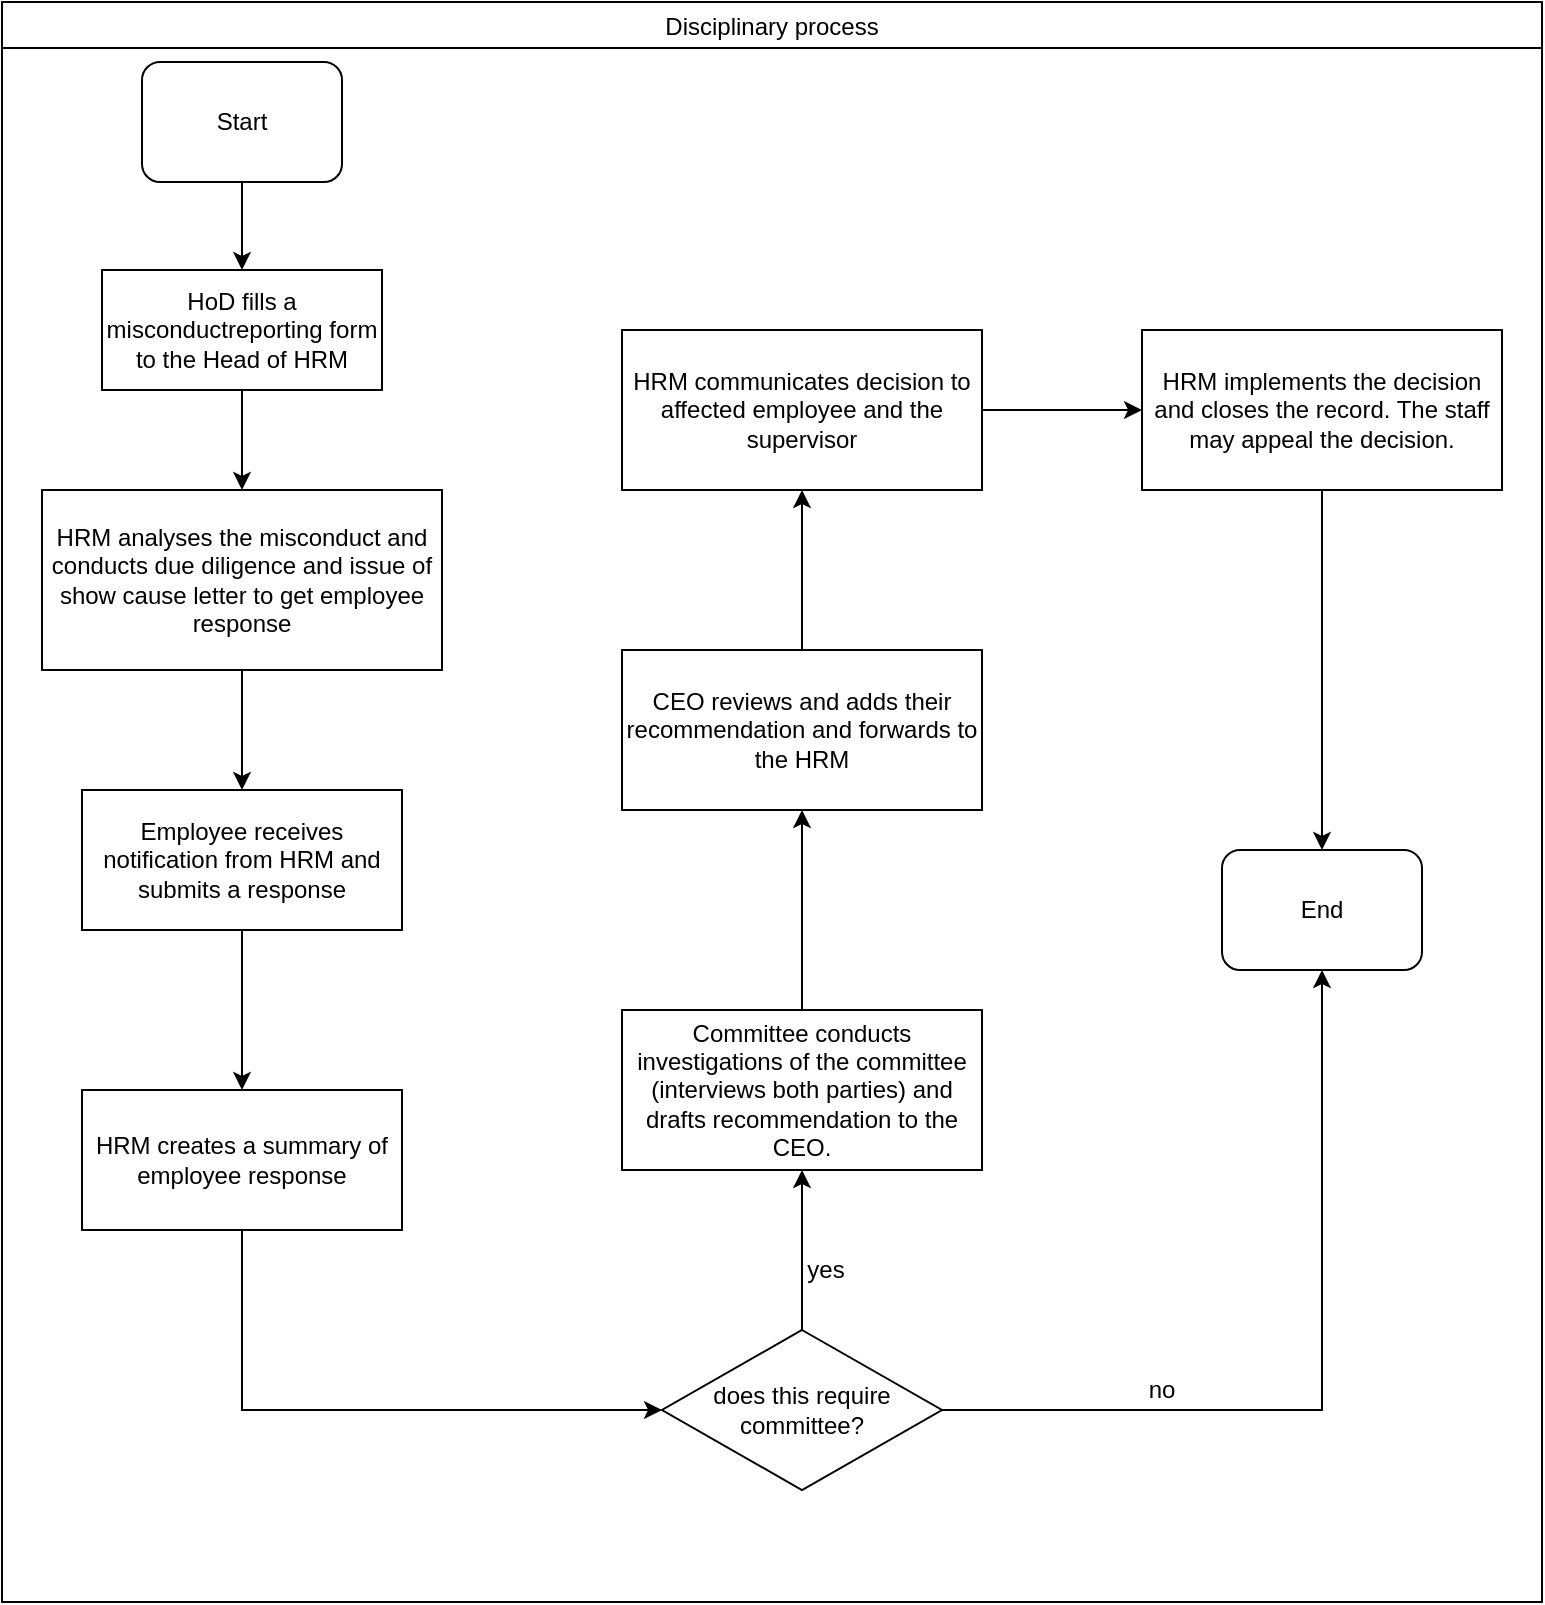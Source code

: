 <mxfile version="14.9.3" type="github">
  <diagram id="TASTO2IwIQPRZ3yuaC1y" name="Page-1">
    <mxGraphModel dx="1038" dy="508" grid="1" gridSize="10" guides="1" tooltips="1" connect="1" arrows="1" fold="1" page="1" pageScale="1" pageWidth="1169" pageHeight="827" math="0" shadow="0">
      <root>
        <mxCell id="0" />
        <mxCell id="1" parent="0" />
        <mxCell id="10CtPT5GMPp9_miOpkNc-1" value="Disciplinary process" style="swimlane;fontStyle=0" parent="1" vertex="1">
          <mxGeometry x="20" y="20" width="770" height="800" as="geometry" />
        </mxCell>
        <mxCell id="xIYCeV5YSEmEcGGHacvK-1" value="Start" style="rounded=1;whiteSpace=wrap;html=1;" vertex="1" parent="10CtPT5GMPp9_miOpkNc-1">
          <mxGeometry x="70" y="30" width="100" height="60" as="geometry" />
        </mxCell>
        <mxCell id="xIYCeV5YSEmEcGGHacvK-6" value="" style="edgeStyle=orthogonalEdgeStyle;rounded=0;orthogonalLoop=1;jettySize=auto;html=1;" edge="1" parent="10CtPT5GMPp9_miOpkNc-1" source="xIYCeV5YSEmEcGGHacvK-4" target="xIYCeV5YSEmEcGGHacvK-5">
          <mxGeometry relative="1" as="geometry" />
        </mxCell>
        <mxCell id="xIYCeV5YSEmEcGGHacvK-4" value="&lt;span lang=&quot;EN-GB&quot;&gt;HoD fills a misconductreporting form to the Head of HRM &lt;/span&gt;" style="rounded=0;whiteSpace=wrap;html=1;" vertex="1" parent="10CtPT5GMPp9_miOpkNc-1">
          <mxGeometry x="50" y="134" width="140" height="60" as="geometry" />
        </mxCell>
        <mxCell id="xIYCeV5YSEmEcGGHacvK-3" value="" style="edgeStyle=orthogonalEdgeStyle;rounded=0;orthogonalLoop=1;jettySize=auto;html=1;" edge="1" parent="10CtPT5GMPp9_miOpkNc-1" source="xIYCeV5YSEmEcGGHacvK-1" target="xIYCeV5YSEmEcGGHacvK-4">
          <mxGeometry relative="1" as="geometry">
            <mxPoint x="120" y="164" as="targetPoint" />
          </mxGeometry>
        </mxCell>
        <mxCell id="xIYCeV5YSEmEcGGHacvK-8" value="" style="edgeStyle=orthogonalEdgeStyle;rounded=0;orthogonalLoop=1;jettySize=auto;html=1;" edge="1" parent="10CtPT5GMPp9_miOpkNc-1" source="xIYCeV5YSEmEcGGHacvK-5" target="xIYCeV5YSEmEcGGHacvK-7">
          <mxGeometry relative="1" as="geometry" />
        </mxCell>
        <mxCell id="xIYCeV5YSEmEcGGHacvK-5" value="&lt;span lang=&quot;EN-GB&quot;&gt;HRM analyses the misconduct and conducts due diligence &lt;/span&gt;&lt;span lang=&quot;EN-GB&quot;&gt;and issue of show cause letter to get employee response&lt;/span&gt;" style="rounded=0;whiteSpace=wrap;html=1;" vertex="1" parent="10CtPT5GMPp9_miOpkNc-1">
          <mxGeometry x="20" y="244" width="200" height="90" as="geometry" />
        </mxCell>
        <mxCell id="xIYCeV5YSEmEcGGHacvK-10" value="" style="edgeStyle=orthogonalEdgeStyle;rounded=0;orthogonalLoop=1;jettySize=auto;html=1;" edge="1" parent="10CtPT5GMPp9_miOpkNc-1" source="xIYCeV5YSEmEcGGHacvK-7" target="xIYCeV5YSEmEcGGHacvK-9">
          <mxGeometry relative="1" as="geometry" />
        </mxCell>
        <mxCell id="xIYCeV5YSEmEcGGHacvK-7" value="&lt;span lang=&quot;EN-GB&quot;&gt;Employee receives notification from HRM and submits a response&lt;/span&gt;" style="rounded=0;whiteSpace=wrap;html=1;" vertex="1" parent="10CtPT5GMPp9_miOpkNc-1">
          <mxGeometry x="40" y="394" width="160" height="70" as="geometry" />
        </mxCell>
        <mxCell id="xIYCeV5YSEmEcGGHacvK-12" value="" style="edgeStyle=orthogonalEdgeStyle;rounded=0;orthogonalLoop=1;jettySize=auto;html=1;exitX=0.5;exitY=1;exitDx=0;exitDy=0;" edge="1" parent="10CtPT5GMPp9_miOpkNc-1" source="xIYCeV5YSEmEcGGHacvK-9" target="xIYCeV5YSEmEcGGHacvK-11">
          <mxGeometry relative="1" as="geometry">
            <Array as="points">
              <mxPoint x="120" y="704" />
            </Array>
          </mxGeometry>
        </mxCell>
        <mxCell id="xIYCeV5YSEmEcGGHacvK-9" value="&lt;span lang=&quot;EN-GB&quot;&gt;HRM creates a summary of employee response&lt;/span&gt;" style="rounded=0;whiteSpace=wrap;html=1;" vertex="1" parent="10CtPT5GMPp9_miOpkNc-1">
          <mxGeometry x="40" y="544" width="160" height="70" as="geometry" />
        </mxCell>
        <mxCell id="xIYCeV5YSEmEcGGHacvK-14" value="" style="edgeStyle=orthogonalEdgeStyle;rounded=0;orthogonalLoop=1;jettySize=auto;html=1;" edge="1" parent="10CtPT5GMPp9_miOpkNc-1" source="xIYCeV5YSEmEcGGHacvK-11" target="xIYCeV5YSEmEcGGHacvK-13">
          <mxGeometry relative="1" as="geometry" />
        </mxCell>
        <mxCell id="xIYCeV5YSEmEcGGHacvK-16" value="" style="edgeStyle=orthogonalEdgeStyle;rounded=0;orthogonalLoop=1;jettySize=auto;html=1;entryX=0.5;entryY=1;entryDx=0;entryDy=0;" edge="1" parent="10CtPT5GMPp9_miOpkNc-1" source="xIYCeV5YSEmEcGGHacvK-11" target="xIYCeV5YSEmEcGGHacvK-17">
          <mxGeometry relative="1" as="geometry">
            <mxPoint x="690" y="754" as="targetPoint" />
            <Array as="points">
              <mxPoint x="660" y="704" />
            </Array>
          </mxGeometry>
        </mxCell>
        <mxCell id="xIYCeV5YSEmEcGGHacvK-11" value="does this require committee?" style="rhombus;whiteSpace=wrap;html=1;rounded=0;" vertex="1" parent="10CtPT5GMPp9_miOpkNc-1">
          <mxGeometry x="330" y="664" width="140" height="80" as="geometry" />
        </mxCell>
        <mxCell id="xIYCeV5YSEmEcGGHacvK-21" value="" style="edgeStyle=orthogonalEdgeStyle;rounded=0;orthogonalLoop=1;jettySize=auto;html=1;" edge="1" parent="10CtPT5GMPp9_miOpkNc-1" source="xIYCeV5YSEmEcGGHacvK-13" target="xIYCeV5YSEmEcGGHacvK-20">
          <mxGeometry relative="1" as="geometry" />
        </mxCell>
        <mxCell id="xIYCeV5YSEmEcGGHacvK-13" value="&lt;span lang=&quot;EN-GB&quot;&gt;Committee conducts investigations of the committee (interviews both parties) and drafts recommendation to the CEO.&lt;/span&gt;" style="whiteSpace=wrap;html=1;rounded=0;" vertex="1" parent="10CtPT5GMPp9_miOpkNc-1">
          <mxGeometry x="310" y="504" width="180" height="80" as="geometry" />
        </mxCell>
        <mxCell id="xIYCeV5YSEmEcGGHacvK-17" value="End" style="rounded=1;whiteSpace=wrap;html=1;" vertex="1" parent="10CtPT5GMPp9_miOpkNc-1">
          <mxGeometry x="610" y="424" width="100" height="60" as="geometry" />
        </mxCell>
        <mxCell id="xIYCeV5YSEmEcGGHacvK-23" value="" style="edgeStyle=orthogonalEdgeStyle;rounded=0;orthogonalLoop=1;jettySize=auto;html=1;" edge="1" parent="10CtPT5GMPp9_miOpkNc-1" source="xIYCeV5YSEmEcGGHacvK-20" target="xIYCeV5YSEmEcGGHacvK-22">
          <mxGeometry relative="1" as="geometry" />
        </mxCell>
        <mxCell id="xIYCeV5YSEmEcGGHacvK-20" value="&lt;span lang=&quot;EN-GB&quot;&gt;CEO reviews and adds their recommendation and forwards to the HRM&lt;/span&gt;" style="whiteSpace=wrap;html=1;rounded=0;" vertex="1" parent="10CtPT5GMPp9_miOpkNc-1">
          <mxGeometry x="310" y="324" width="180" height="80" as="geometry" />
        </mxCell>
        <mxCell id="xIYCeV5YSEmEcGGHacvK-25" value="" style="edgeStyle=orthogonalEdgeStyle;rounded=0;orthogonalLoop=1;jettySize=auto;html=1;" edge="1" parent="10CtPT5GMPp9_miOpkNc-1" source="xIYCeV5YSEmEcGGHacvK-22" target="xIYCeV5YSEmEcGGHacvK-24">
          <mxGeometry relative="1" as="geometry" />
        </mxCell>
        <mxCell id="xIYCeV5YSEmEcGGHacvK-22" value="&lt;span lang=&quot;EN-GB&quot;&gt;HRM communicates decision to affected employee and the supervisor&lt;/span&gt;" style="whiteSpace=wrap;html=1;rounded=0;" vertex="1" parent="10CtPT5GMPp9_miOpkNc-1">
          <mxGeometry x="310" y="164" width="180" height="80" as="geometry" />
        </mxCell>
        <mxCell id="xIYCeV5YSEmEcGGHacvK-19" value="no" style="text;html=1;strokeColor=none;fillColor=none;align=center;verticalAlign=middle;whiteSpace=wrap;rounded=0;" vertex="1" parent="10CtPT5GMPp9_miOpkNc-1">
          <mxGeometry x="560" y="684" width="40" height="20" as="geometry" />
        </mxCell>
        <mxCell id="xIYCeV5YSEmEcGGHacvK-18" value="yes" style="text;html=1;strokeColor=none;fillColor=none;align=center;verticalAlign=middle;whiteSpace=wrap;rounded=0;" vertex="1" parent="10CtPT5GMPp9_miOpkNc-1">
          <mxGeometry x="392" y="624" width="40" height="20" as="geometry" />
        </mxCell>
        <mxCell id="xIYCeV5YSEmEcGGHacvK-27" value="" style="edgeStyle=orthogonalEdgeStyle;rounded=0;orthogonalLoop=1;jettySize=auto;html=1;entryX=0.5;entryY=0;entryDx=0;entryDy=0;" edge="1" parent="10CtPT5GMPp9_miOpkNc-1" source="xIYCeV5YSEmEcGGHacvK-24" target="xIYCeV5YSEmEcGGHacvK-17">
          <mxGeometry relative="1" as="geometry">
            <mxPoint x="660" y="334" as="targetPoint" />
          </mxGeometry>
        </mxCell>
        <mxCell id="xIYCeV5YSEmEcGGHacvK-24" value="&lt;span lang=&quot;EN-GB&quot;&gt;HRM &lt;/span&gt;&lt;span lang=&quot;EN-GB&quot;&gt;implements the decision and closes the record. The staff may appeal the decision. &lt;/span&gt;" style="whiteSpace=wrap;html=1;rounded=0;" vertex="1" parent="10CtPT5GMPp9_miOpkNc-1">
          <mxGeometry x="570" y="164" width="180" height="80" as="geometry" />
        </mxCell>
      </root>
    </mxGraphModel>
  </diagram>
</mxfile>
